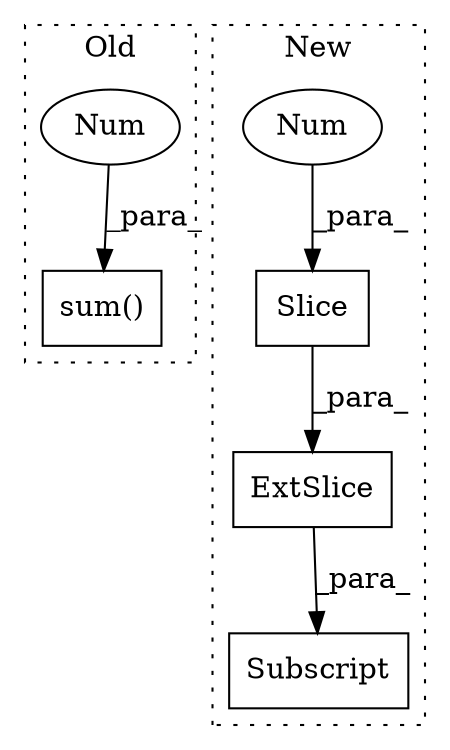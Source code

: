 digraph G {
subgraph cluster0 {
1 [label="sum()" a="75" s="6540,6551" l="10,1" shape="box"];
4 [label="Num" a="76" s="6550" l="1" shape="ellipse"];
label = "Old";
style="dotted";
}
subgraph cluster1 {
2 [label="Slice" a="80" s="5900" l="1" shape="box"];
3 [label="Num" a="76" s="5900" l="1" shape="ellipse"];
5 [label="ExtSlice" a="85" s="5895" l="1" shape="box"];
6 [label="Subscript" a="63" s="5895,0" l="10,0" shape="box"];
label = "New";
style="dotted";
}
2 -> 5 [label="_para_"];
3 -> 2 [label="_para_"];
4 -> 1 [label="_para_"];
5 -> 6 [label="_para_"];
}